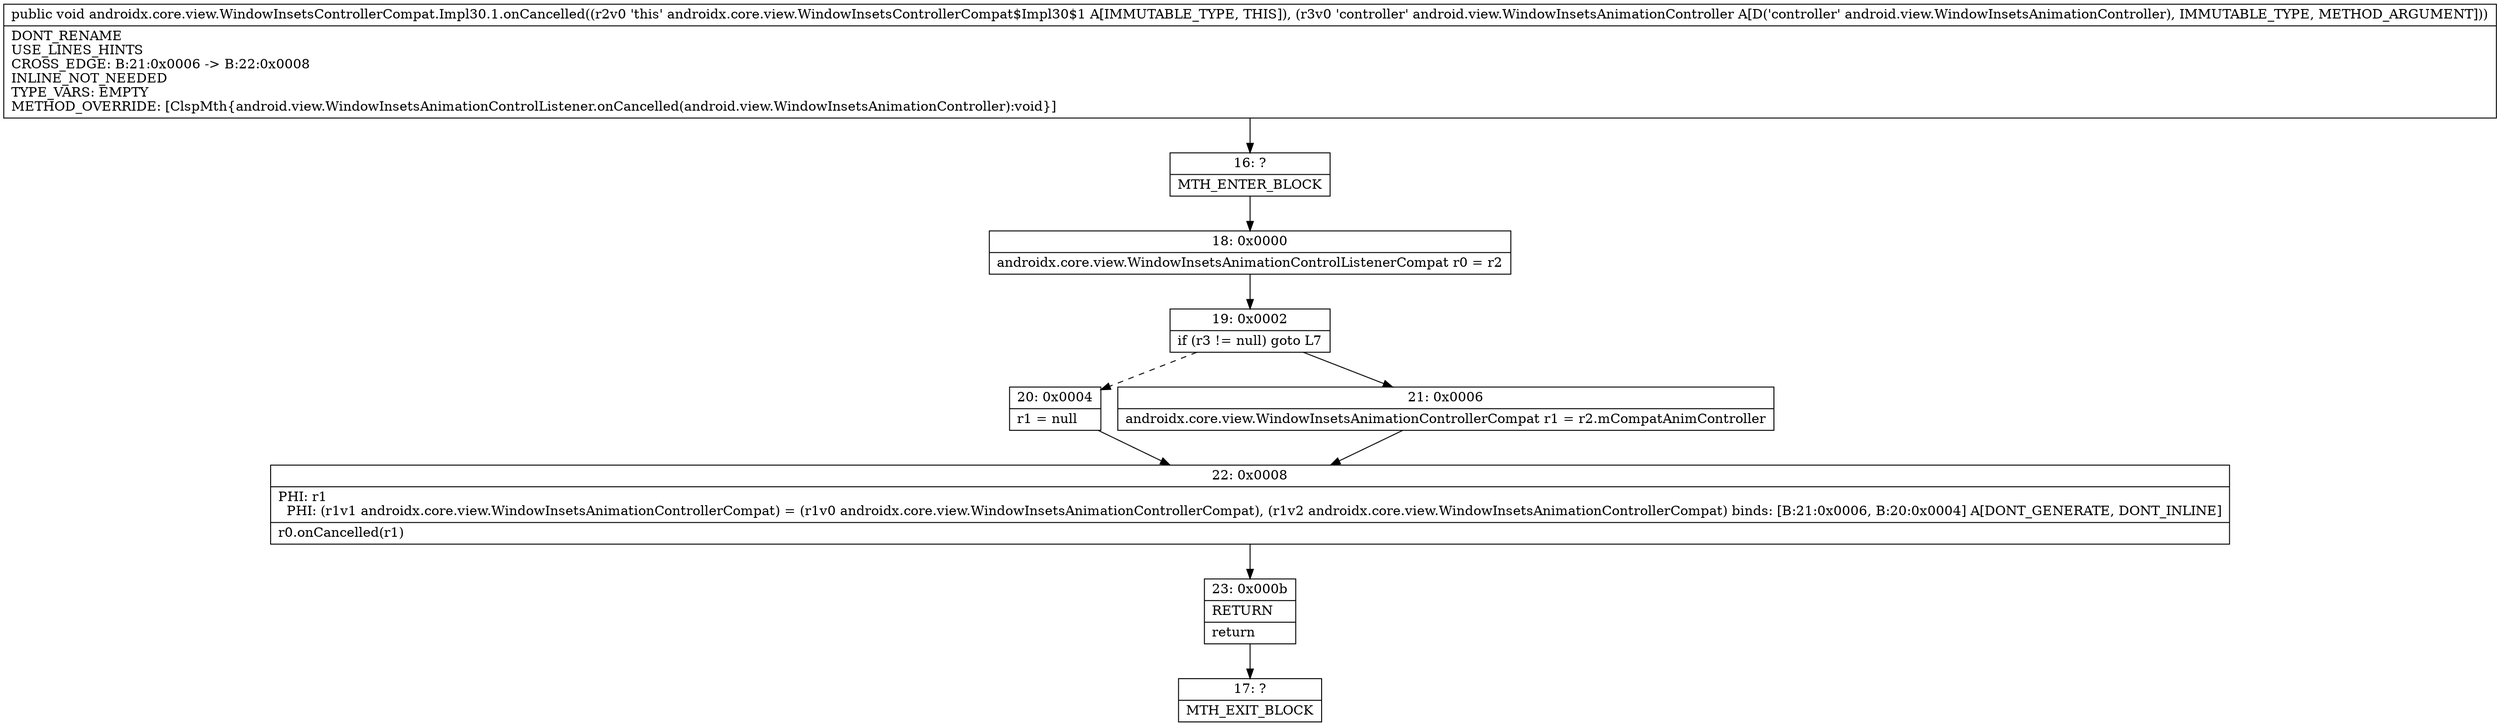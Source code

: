 digraph "CFG forandroidx.core.view.WindowInsetsControllerCompat.Impl30.1.onCancelled(Landroid\/view\/WindowInsetsAnimationController;)V" {
Node_16 [shape=record,label="{16\:\ ?|MTH_ENTER_BLOCK\l}"];
Node_18 [shape=record,label="{18\:\ 0x0000|androidx.core.view.WindowInsetsAnimationControlListenerCompat r0 = r2\l}"];
Node_19 [shape=record,label="{19\:\ 0x0002|if (r3 != null) goto L7\l}"];
Node_20 [shape=record,label="{20\:\ 0x0004|r1 = null\l}"];
Node_22 [shape=record,label="{22\:\ 0x0008|PHI: r1 \l  PHI: (r1v1 androidx.core.view.WindowInsetsAnimationControllerCompat) = (r1v0 androidx.core.view.WindowInsetsAnimationControllerCompat), (r1v2 androidx.core.view.WindowInsetsAnimationControllerCompat) binds: [B:21:0x0006, B:20:0x0004] A[DONT_GENERATE, DONT_INLINE]\l|r0.onCancelled(r1)\l}"];
Node_23 [shape=record,label="{23\:\ 0x000b|RETURN\l|return\l}"];
Node_17 [shape=record,label="{17\:\ ?|MTH_EXIT_BLOCK\l}"];
Node_21 [shape=record,label="{21\:\ 0x0006|androidx.core.view.WindowInsetsAnimationControllerCompat r1 = r2.mCompatAnimController\l}"];
MethodNode[shape=record,label="{public void androidx.core.view.WindowInsetsControllerCompat.Impl30.1.onCancelled((r2v0 'this' androidx.core.view.WindowInsetsControllerCompat$Impl30$1 A[IMMUTABLE_TYPE, THIS]), (r3v0 'controller' android.view.WindowInsetsAnimationController A[D('controller' android.view.WindowInsetsAnimationController), IMMUTABLE_TYPE, METHOD_ARGUMENT]))  | DONT_RENAME\lUSE_LINES_HINTS\lCROSS_EDGE: B:21:0x0006 \-\> B:22:0x0008\lINLINE_NOT_NEEDED\lTYPE_VARS: EMPTY\lMETHOD_OVERRIDE: [ClspMth\{android.view.WindowInsetsAnimationControlListener.onCancelled(android.view.WindowInsetsAnimationController):void\}]\l}"];
MethodNode -> Node_16;Node_16 -> Node_18;
Node_18 -> Node_19;
Node_19 -> Node_20[style=dashed];
Node_19 -> Node_21;
Node_20 -> Node_22;
Node_22 -> Node_23;
Node_23 -> Node_17;
Node_21 -> Node_22;
}

